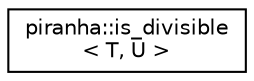 digraph "Graphical Class Hierarchy"
{
  edge [fontname="Helvetica",fontsize="10",labelfontname="Helvetica",labelfontsize="10"];
  node [fontname="Helvetica",fontsize="10",shape=record];
  rankdir="LR";
  Node0 [label="piranha::is_divisible\l\< T, U \>",height=0.2,width=0.4,color="black", fillcolor="white", style="filled",URL="$classpiranha_1_1is__divisible.html",tooltip="Divisible type trait. "];
}
